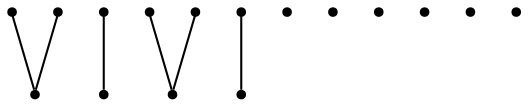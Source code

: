 graph {
  node [shape=point,comment="{\"directed\":false,\"doi\":\"10.1007/978-3-030-04414-5_3\",\"figure\":\"1 (3)\"}"]

  v0 [pos="1021.1001565764941,397.11716749071"]
  v1 [pos="873.8267104746064,489.1640893038446"]
  v2 [pos="1021.1001565764941,286.6593272631725"]
  v3 [pos="873.8267104746064,360.29941616767024"]
  v4 [pos="947.4655319433343,581.2110111169793"]
  v5 [pos="947.4655319433342,562.8041702598875"]
  v6 [pos="873.8267104746064,525.9820949774379"]
  v7 [pos="873.8267104746064,305.0661760687191"]
  v8 [pos="726.5459040133703,378.70625702476195"]
  v9 [pos="726.5459040133703,433.9351731643033"]
  v10 [pos="1021.1001565764941,249.84132953803407"]
  v11 [pos="873.8267104746064,268.2481703951257"]
  v12 [pos="1021.1001565764941,341.88825135116866"]
  v13 [pos="873.8267104746064,415.5240083478017"]
  v14 [pos="1021.1001565764941,470.7531788378966"]
  v15 [pos="1021.1001565764941,507.57197140851486"]

  v0 -- v1 [id="-1",pos="1021.1001565764941,397.11716749071 873.8267104746064,489.1640893038446 873.8267104746064,489.1640893038446 873.8267104746064,489.1640893038446"]
  v8 -- v7 [id="-282",pos="726.5459040133703,378.70625702476195 873.8267104746064,305.0661760687191 873.8267104746064,305.0661760687191 873.8267104746064,305.0661760687191"]
  v9 -- v1 [id="-284",pos="726.5459040133703,433.9351731643033 873.8267104746064,489.1640893038446 873.8267104746064,489.1640893038446 873.8267104746064,489.1640893038446"]
  v6 -- v5 [id="-323",pos="873.8267104746064,525.9820949774379 947.4655319433342,562.8041702598875 947.4655319433342,562.8041702598875 947.4655319433342,562.8041702598875"]
  v4 -- v5 [id="-325",pos="947.4655319433343,581.2110111169793 947.4655319433342,562.8041702598875 947.4655319433342,562.8041702598875 947.4655319433342,562.8041702598875"]
  v2 -- v3 [id="-333",pos="1021.1001565764941,286.6593272631725 873.8267104746064,360.29941616767024 873.8267104746064,360.29941616767024 873.8267104746064,360.29941616767024"]
}